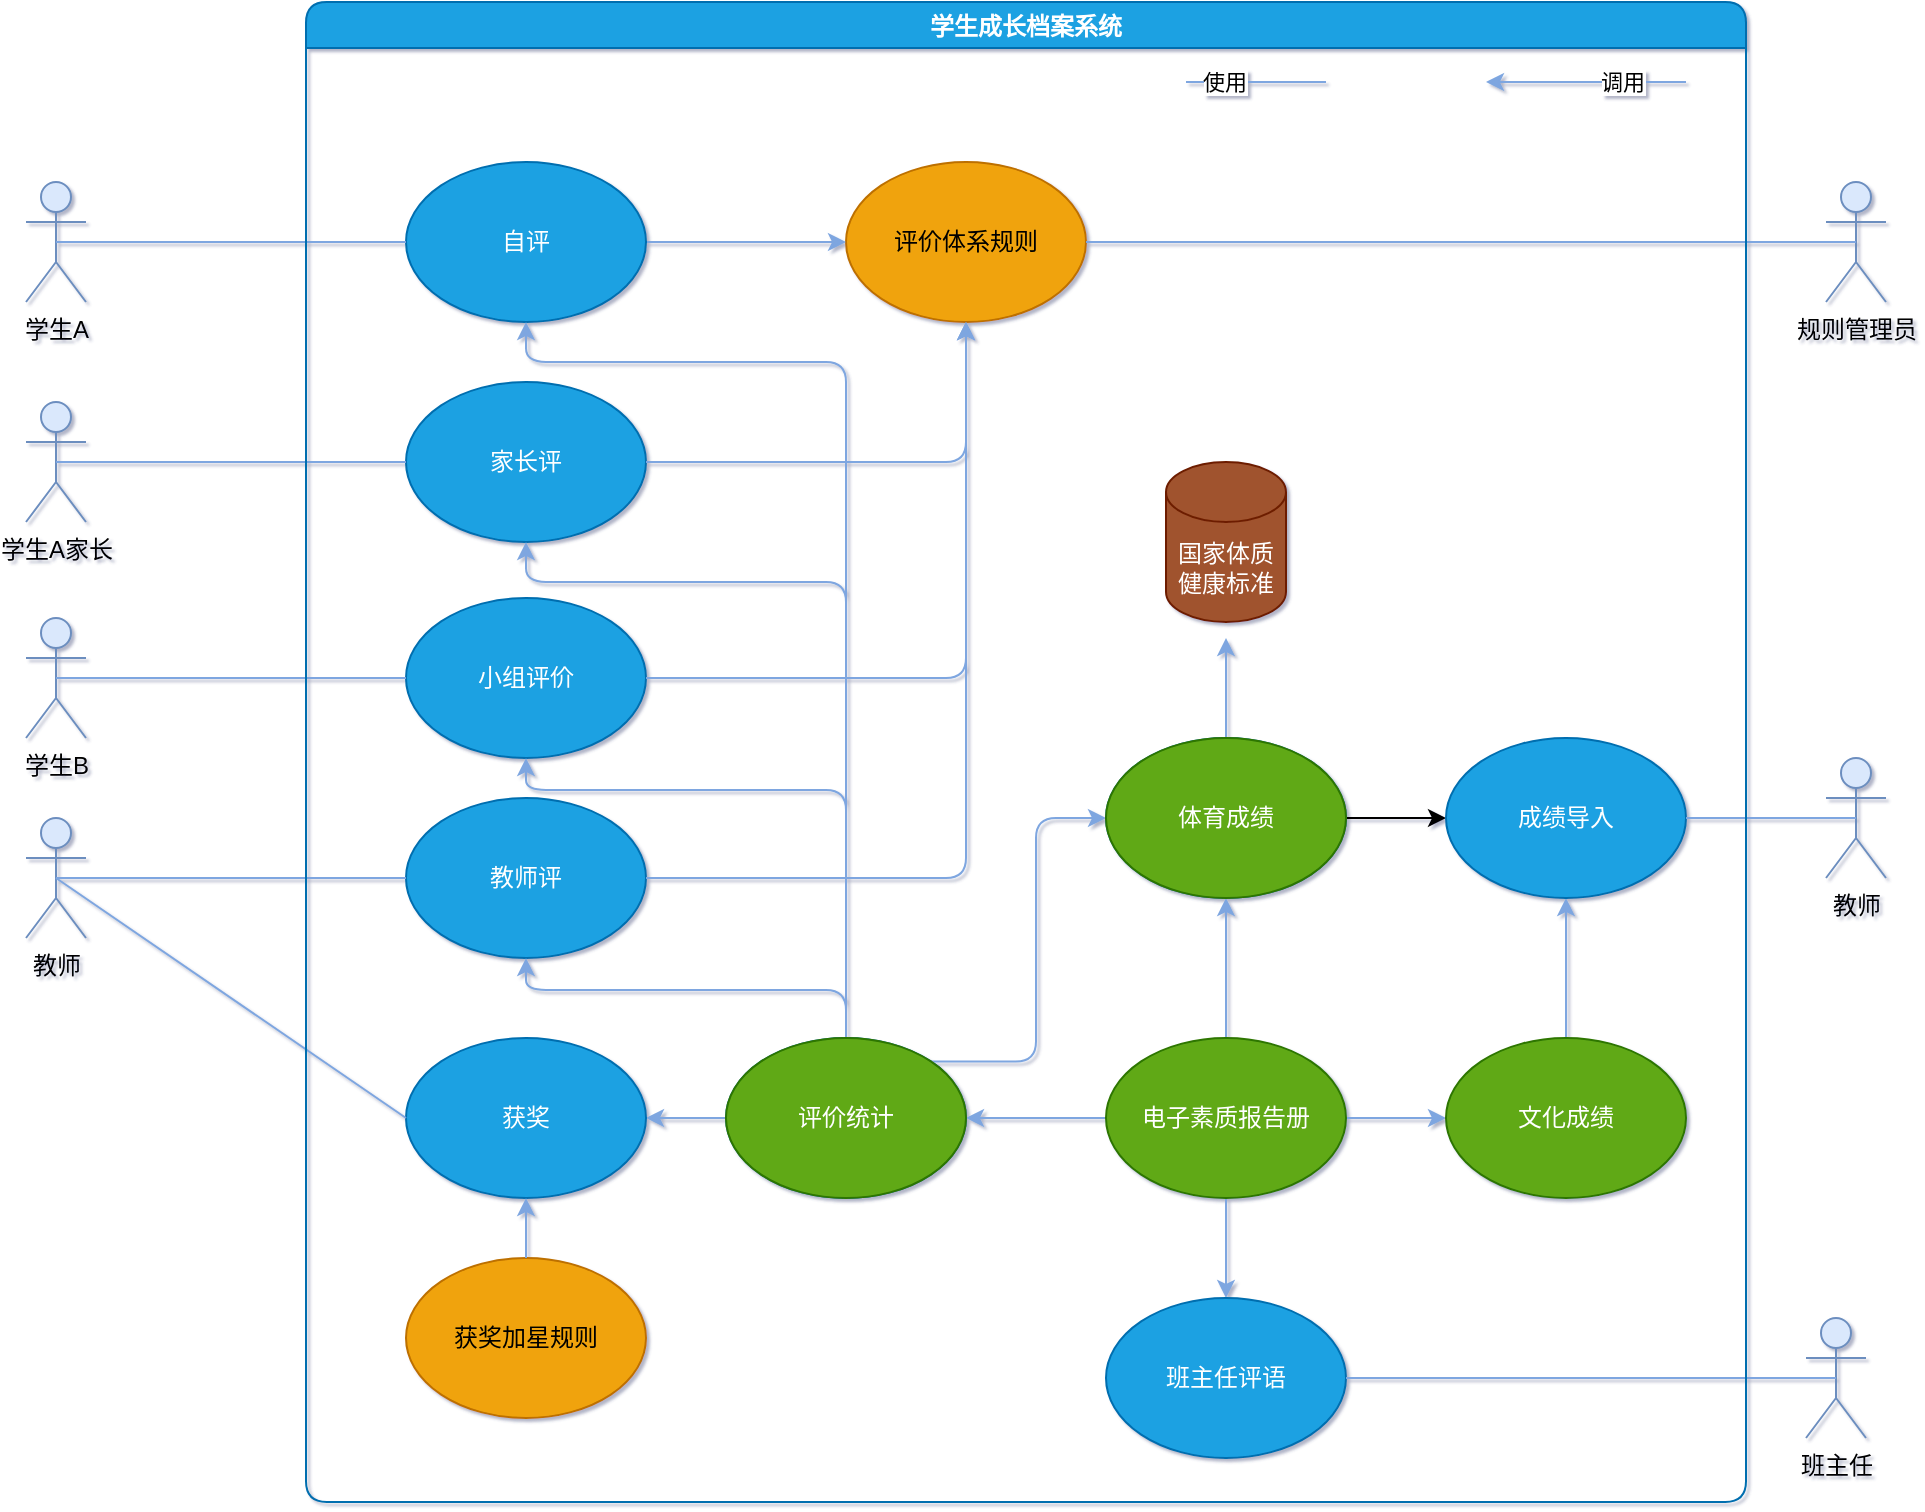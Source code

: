 <mxfile version="14.9.3" type="github" pages="2">
  <diagram id="prtHgNgQTEPvFCAcTncT" name="Page-1">
    <mxGraphModel dx="683" dy="752" grid="0" gridSize="10" guides="1" tooltips="1" connect="1" arrows="1" fold="1" page="0" pageScale="1" pageWidth="827" pageHeight="1169" background="none" math="0" shadow="1">
      <root>
        <mxCell id="0" />
        <mxCell id="1" parent="0" />
        <mxCell id="MDJzfDRsQ1mTerN8lBSb-1" value="规则管理员" style="shape=umlActor;verticalLabelPosition=bottom;verticalAlign=top;html=1;outlineConnect=0;fillColor=#dae8fc;strokeColor=#6c8ebf;rounded=1;" parent="1" vertex="1">
          <mxGeometry x="1030" y="310" width="30" height="60" as="geometry" />
        </mxCell>
        <mxCell id="MDJzfDRsQ1mTerN8lBSb-3" value="学生A" style="shape=umlActor;verticalLabelPosition=bottom;verticalAlign=top;html=1;outlineConnect=0;fillColor=#dae8fc;strokeColor=#6c8ebf;rounded=1;" parent="1" vertex="1">
          <mxGeometry x="130" y="310" width="30" height="60" as="geometry" />
        </mxCell>
        <mxCell id="MDJzfDRsQ1mTerN8lBSb-4" value="学生B" style="shape=umlActor;verticalLabelPosition=bottom;verticalAlign=top;html=1;outlineConnect=0;fillColor=#dae8fc;strokeColor=#6c8ebf;rounded=1;" parent="1" vertex="1">
          <mxGeometry x="130" y="528" width="30" height="60" as="geometry" />
        </mxCell>
        <mxCell id="MDJzfDRsQ1mTerN8lBSb-5" value="学生A家长" style="shape=umlActor;verticalLabelPosition=bottom;verticalAlign=top;html=1;outlineConnect=0;fillColor=#dae8fc;strokeColor=#6c8ebf;rounded=1;" parent="1" vertex="1">
          <mxGeometry x="130" y="420" width="30" height="60" as="geometry" />
        </mxCell>
        <mxCell id="MDJzfDRsQ1mTerN8lBSb-6" value="教师" style="shape=umlActor;verticalLabelPosition=bottom;verticalAlign=top;html=1;outlineConnect=0;fillColor=#dae8fc;strokeColor=#6c8ebf;rounded=1;" parent="1" vertex="1">
          <mxGeometry x="130" y="628" width="30" height="60" as="geometry" />
        </mxCell>
        <mxCell id="MDJzfDRsQ1mTerN8lBSb-7" value="评价体系规则" style="ellipse;whiteSpace=wrap;html=1;fillColor=#f0a30a;strokeColor=#BD7000;fontColor=#000000;rounded=1;" parent="1" vertex="1">
          <mxGeometry x="540" y="300" width="120" height="80" as="geometry" />
        </mxCell>
        <mxCell id="kHKhQP7QaM05DCIvFR9r-2" value="" style="endArrow=none;html=1;exitX=0.5;exitY=0.5;exitDx=0;exitDy=0;exitPerimeter=0;entryX=1;entryY=0.5;entryDx=0;entryDy=0;strokeColor=#7EA6E0;" parent="1" source="MDJzfDRsQ1mTerN8lBSb-1" target="MDJzfDRsQ1mTerN8lBSb-7" edge="1">
          <mxGeometry width="50" height="50" relative="1" as="geometry">
            <mxPoint x="440" y="230" as="sourcePoint" />
            <mxPoint x="670" y="200" as="targetPoint" />
          </mxGeometry>
        </mxCell>
        <mxCell id="kHKhQP7QaM05DCIvFR9r-14" value="" style="edgeStyle=orthogonalEdgeStyle;orthogonalLoop=1;jettySize=auto;html=1;strokeColor=#7EA6E0;" parent="1" source="kHKhQP7QaM05DCIvFR9r-3" target="MDJzfDRsQ1mTerN8lBSb-7" edge="1">
          <mxGeometry relative="1" as="geometry" />
        </mxCell>
        <mxCell id="kHKhQP7QaM05DCIvFR9r-3" value="自评" style="ellipse;whiteSpace=wrap;html=1;fillColor=#1ba1e2;strokeColor=#006EAF;fontColor=#ffffff;rounded=1;" parent="1" vertex="1">
          <mxGeometry x="320" y="300" width="120" height="80" as="geometry" />
        </mxCell>
        <mxCell id="kHKhQP7QaM05DCIvFR9r-4" value="家长评" style="ellipse;whiteSpace=wrap;html=1;fillColor=#1ba1e2;strokeColor=#006EAF;fontColor=#ffffff;rounded=1;" parent="1" vertex="1">
          <mxGeometry x="320" y="410" width="120" height="80" as="geometry" />
        </mxCell>
        <mxCell id="kHKhQP7QaM05DCIvFR9r-5" value="教师评" style="ellipse;whiteSpace=wrap;html=1;fillColor=#1ba1e2;strokeColor=#006EAF;fontColor=#ffffff;rounded=1;" parent="1" vertex="1">
          <mxGeometry x="320" y="618" width="120" height="80" as="geometry" />
        </mxCell>
        <mxCell id="kHKhQP7QaM05DCIvFR9r-7" value="小组评价" style="ellipse;whiteSpace=wrap;html=1;fillColor=#1ba1e2;strokeColor=#006EAF;fontColor=#ffffff;rounded=1;" parent="1" vertex="1">
          <mxGeometry x="320" y="518" width="120" height="80" as="geometry" />
        </mxCell>
        <mxCell id="kHKhQP7QaM05DCIvFR9r-8" value="" style="endArrow=none;html=1;exitX=0.5;exitY=0.5;exitDx=0;exitDy=0;exitPerimeter=0;strokeWidth=1;strokeColor=#7EA6E0;" parent="1" source="MDJzfDRsQ1mTerN8lBSb-3" target="kHKhQP7QaM05DCIvFR9r-3" edge="1">
          <mxGeometry width="50" height="50" relative="1" as="geometry">
            <mxPoint x="145" y="349.5" as="sourcePoint" />
            <mxPoint x="320" y="349.5" as="targetPoint" />
          </mxGeometry>
        </mxCell>
        <mxCell id="kHKhQP7QaM05DCIvFR9r-9" value="" style="endArrow=none;html=1;exitX=0.5;exitY=0.5;exitDx=0;exitDy=0;exitPerimeter=0;entryX=0;entryY=0.5;entryDx=0;entryDy=0;strokeWidth=1;strokeColor=#7EA6E0;" parent="1" source="MDJzfDRsQ1mTerN8lBSb-6" target="kHKhQP7QaM05DCIvFR9r-5" edge="1">
          <mxGeometry width="50" height="50" relative="1" as="geometry">
            <mxPoint x="155" y="358" as="sourcePoint" />
            <mxPoint x="330" y="358" as="targetPoint" />
          </mxGeometry>
        </mxCell>
        <mxCell id="kHKhQP7QaM05DCIvFR9r-10" value="" style="endArrow=none;html=1;exitX=0.5;exitY=0.5;exitDx=0;exitDy=0;exitPerimeter=0;entryX=0;entryY=0.5;entryDx=0;entryDy=0;strokeWidth=1;strokeColor=#7EA6E0;" parent="1" source="MDJzfDRsQ1mTerN8lBSb-4" target="kHKhQP7QaM05DCIvFR9r-7" edge="1">
          <mxGeometry width="50" height="50" relative="1" as="geometry">
            <mxPoint x="165" y="368" as="sourcePoint" />
            <mxPoint x="340" y="368" as="targetPoint" />
          </mxGeometry>
        </mxCell>
        <mxCell id="kHKhQP7QaM05DCIvFR9r-11" value="" style="endArrow=none;html=1;exitX=0.5;exitY=0.5;exitDx=0;exitDy=0;exitPerimeter=0;entryX=0;entryY=0.5;entryDx=0;entryDy=0;strokeWidth=1;strokeColor=#7EA6E0;" parent="1" source="MDJzfDRsQ1mTerN8lBSb-5" target="kHKhQP7QaM05DCIvFR9r-4" edge="1">
          <mxGeometry width="50" height="50" relative="1" as="geometry">
            <mxPoint x="175" y="370" as="sourcePoint" />
            <mxPoint x="350" y="370" as="targetPoint" />
          </mxGeometry>
        </mxCell>
        <mxCell id="kHKhQP7QaM05DCIvFR9r-15" value="" style="edgeStyle=orthogonalEdgeStyle;orthogonalLoop=1;jettySize=auto;html=1;exitX=1;exitY=0.5;exitDx=0;exitDy=0;entryX=0.5;entryY=1;entryDx=0;entryDy=0;strokeColor=#7EA6E0;" parent="1" source="kHKhQP7QaM05DCIvFR9r-5" target="MDJzfDRsQ1mTerN8lBSb-7" edge="1">
          <mxGeometry relative="1" as="geometry">
            <mxPoint x="450" y="350" as="sourcePoint" />
            <mxPoint x="560" y="350" as="targetPoint" />
          </mxGeometry>
        </mxCell>
        <mxCell id="kHKhQP7QaM05DCIvFR9r-16" value="" style="edgeStyle=orthogonalEdgeStyle;orthogonalLoop=1;jettySize=auto;html=1;exitX=1;exitY=0.5;exitDx=0;exitDy=0;entryX=0.5;entryY=1;entryDx=0;entryDy=0;strokeColor=#7EA6E0;" parent="1" source="kHKhQP7QaM05DCIvFR9r-7" target="MDJzfDRsQ1mTerN8lBSb-7" edge="1">
          <mxGeometry relative="1" as="geometry">
            <mxPoint x="460" y="360" as="sourcePoint" />
            <mxPoint x="570" y="360" as="targetPoint" />
          </mxGeometry>
        </mxCell>
        <mxCell id="kHKhQP7QaM05DCIvFR9r-17" value="" style="edgeStyle=orthogonalEdgeStyle;orthogonalLoop=1;jettySize=auto;html=1;exitX=1;exitY=0.5;exitDx=0;exitDy=0;entryX=0.5;entryY=1;entryDx=0;entryDy=0;strokeColor=#7EA6E0;" parent="1" source="kHKhQP7QaM05DCIvFR9r-4" target="MDJzfDRsQ1mTerN8lBSb-7" edge="1">
          <mxGeometry relative="1" as="geometry">
            <mxPoint x="470" y="370" as="sourcePoint" />
            <mxPoint x="580" y="370" as="targetPoint" />
          </mxGeometry>
        </mxCell>
        <mxCell id="kHKhQP7QaM05DCIvFR9r-19" value="" style="edgeStyle=orthogonalEdgeStyle;orthogonalLoop=1;jettySize=auto;html=1;exitX=0.5;exitY=0;exitDx=0;exitDy=0;strokeColor=#7EA6E0;entryX=0.5;entryY=1;entryDx=0;entryDy=0;" parent="1" source="kHKhQP7QaM05DCIvFR9r-18" target="kHKhQP7QaM05DCIvFR9r-5" edge="1">
          <mxGeometry relative="1" as="geometry">
            <Array as="points">
              <mxPoint x="540" y="714" />
              <mxPoint x="380" y="714" />
            </Array>
            <mxPoint x="380" y="694" as="targetPoint" />
          </mxGeometry>
        </mxCell>
        <mxCell id="kHKhQP7QaM05DCIvFR9r-25" value="" style="edgeStyle=orthogonalEdgeStyle;orthogonalLoop=1;jettySize=auto;html=1;strokeColor=#7EA6E0;" parent="1" source="kHKhQP7QaM05DCIvFR9r-18" target="kHKhQP7QaM05DCIvFR9r-24" edge="1">
          <mxGeometry relative="1" as="geometry" />
        </mxCell>
        <mxCell id="kHKhQP7QaM05DCIvFR9r-18" value="评价统计" style="ellipse;whiteSpace=wrap;html=1;fillColor=#1ba1e2;strokeColor=#006EAF;fontColor=#ffffff;rounded=1;" parent="1" vertex="1">
          <mxGeometry x="480" y="738" width="120" height="80" as="geometry" />
        </mxCell>
        <mxCell id="kHKhQP7QaM05DCIvFR9r-20" value="" style="edgeStyle=orthogonalEdgeStyle;orthogonalLoop=1;jettySize=auto;html=1;entryX=0.5;entryY=1;entryDx=0;entryDy=0;exitX=0.5;exitY=0;exitDx=0;exitDy=0;strokeColor=#7EA6E0;" parent="1" source="kHKhQP7QaM05DCIvFR9r-18" target="kHKhQP7QaM05DCIvFR9r-3" edge="1">
          <mxGeometry relative="1" as="geometry">
            <mxPoint x="540" y="780" as="sourcePoint" />
            <mxPoint x="390" y="700" as="targetPoint" />
            <Array as="points">
              <mxPoint x="540" y="400" />
              <mxPoint x="380" y="400" />
            </Array>
          </mxGeometry>
        </mxCell>
        <mxCell id="kHKhQP7QaM05DCIvFR9r-21" value="" style="edgeStyle=orthogonalEdgeStyle;orthogonalLoop=1;jettySize=auto;html=1;exitX=0.5;exitY=0;exitDx=0;exitDy=0;entryX=0.5;entryY=1;entryDx=0;entryDy=0;strokeColor=#7EA6E0;" parent="1" source="kHKhQP7QaM05DCIvFR9r-18" target="kHKhQP7QaM05DCIvFR9r-4" edge="1">
          <mxGeometry relative="1" as="geometry">
            <mxPoint x="550" y="790" as="sourcePoint" />
            <mxPoint x="540" y="550" as="targetPoint" />
            <Array as="points">
              <mxPoint x="540" y="510" />
              <mxPoint x="380" y="510" />
            </Array>
          </mxGeometry>
        </mxCell>
        <mxCell id="kHKhQP7QaM05DCIvFR9r-22" value="" style="edgeStyle=orthogonalEdgeStyle;orthogonalLoop=1;jettySize=auto;html=1;exitX=0.5;exitY=0;exitDx=0;exitDy=0;entryX=0.5;entryY=1;entryDx=0;entryDy=0;strokeColor=#7EA6E0;" parent="1" source="kHKhQP7QaM05DCIvFR9r-18" target="kHKhQP7QaM05DCIvFR9r-7" edge="1">
          <mxGeometry relative="1" as="geometry">
            <mxPoint x="560" y="808" as="sourcePoint" />
            <mxPoint x="540" y="638" as="targetPoint" />
            <Array as="points">
              <mxPoint x="540" y="614" />
              <mxPoint x="380" y="614" />
            </Array>
          </mxGeometry>
        </mxCell>
        <mxCell id="kHKhQP7QaM05DCIvFR9r-24" value="获奖" style="ellipse;whiteSpace=wrap;html=1;fillColor=#1ba1e2;strokeColor=#006EAF;fontColor=#ffffff;rounded=1;" parent="1" vertex="1">
          <mxGeometry x="320" y="738" width="120" height="80" as="geometry" />
        </mxCell>
        <mxCell id="kHKhQP7QaM05DCIvFR9r-26" value="" style="endArrow=none;html=1;exitX=0.5;exitY=0.5;exitDx=0;exitDy=0;exitPerimeter=0;entryX=0;entryY=0.5;entryDx=0;entryDy=0;strokeWidth=1;strokeColor=#7EA6E0;" parent="1" source="MDJzfDRsQ1mTerN8lBSb-6" target="kHKhQP7QaM05DCIvFR9r-24" edge="1">
          <mxGeometry width="50" height="50" relative="1" as="geometry">
            <mxPoint x="155" y="668" as="sourcePoint" />
            <mxPoint x="330" y="668" as="targetPoint" />
          </mxGeometry>
        </mxCell>
        <mxCell id="kHKhQP7QaM05DCIvFR9r-28" value="" style="edgeStyle=orthogonalEdgeStyle;orthogonalLoop=1;jettySize=auto;html=1;strokeColor=#7EA6E0;" parent="1" source="kHKhQP7QaM05DCIvFR9r-27" target="kHKhQP7QaM05DCIvFR9r-18" edge="1">
          <mxGeometry relative="1" as="geometry" />
        </mxCell>
        <mxCell id="kHKhQP7QaM05DCIvFR9r-32" value="" style="edgeStyle=orthogonalEdgeStyle;orthogonalLoop=1;jettySize=auto;html=1;strokeColor=#7EA6E0;" parent="1" source="kHKhQP7QaM05DCIvFR9r-27" target="kHKhQP7QaM05DCIvFR9r-30" edge="1">
          <mxGeometry relative="1" as="geometry" />
        </mxCell>
        <mxCell id="kHKhQP7QaM05DCIvFR9r-33" value="" style="edgeStyle=orthogonalEdgeStyle;orthogonalLoop=1;jettySize=auto;html=1;strokeColor=#7EA6E0;" parent="1" source="kHKhQP7QaM05DCIvFR9r-27" target="kHKhQP7QaM05DCIvFR9r-29" edge="1">
          <mxGeometry relative="1" as="geometry" />
        </mxCell>
        <mxCell id="kHKhQP7QaM05DCIvFR9r-36" value="" style="edgeStyle=orthogonalEdgeStyle;orthogonalLoop=1;jettySize=auto;html=1;strokeColor=#7EA6E0;" parent="1" source="kHKhQP7QaM05DCIvFR9r-27" target="kHKhQP7QaM05DCIvFR9r-35" edge="1">
          <mxGeometry relative="1" as="geometry" />
        </mxCell>
        <mxCell id="kHKhQP7QaM05DCIvFR9r-27" value="电子素质报告册" style="ellipse;whiteSpace=wrap;html=1;fillColor=#60a917;strokeColor=#2D7600;fontColor=#ffffff;rounded=1;" parent="1" vertex="1">
          <mxGeometry x="670" y="738" width="120" height="80" as="geometry" />
        </mxCell>
        <mxCell id="kHKhQP7QaM05DCIvFR9r-38" value="" style="edgeStyle=orthogonalEdgeStyle;orthogonalLoop=1;jettySize=auto;html=1;strokeColor=#7EA6E0;" parent="1" source="kHKhQP7QaM05DCIvFR9r-29" target="kHKhQP7QaM05DCIvFR9r-37" edge="1">
          <mxGeometry relative="1" as="geometry" />
        </mxCell>
        <mxCell id="kHKhQP7QaM05DCIvFR9r-29" value="文化成绩" style="ellipse;whiteSpace=wrap;html=1;fillColor=#60a917;strokeColor=#2D7600;fontColor=#ffffff;rounded=1;" parent="1" vertex="1">
          <mxGeometry x="840" y="738" width="120" height="80" as="geometry" />
        </mxCell>
        <mxCell id="kHKhQP7QaM05DCIvFR9r-39" value="" style="edgeStyle=orthogonalEdgeStyle;orthogonalLoop=1;jettySize=auto;html=1;" parent="1" source="kHKhQP7QaM05DCIvFR9r-30" target="kHKhQP7QaM05DCIvFR9r-37" edge="1">
          <mxGeometry relative="1" as="geometry" />
        </mxCell>
        <mxCell id="kHKhQP7QaM05DCIvFR9r-41" value="" style="edgeStyle=orthogonalEdgeStyle;orthogonalLoop=1;jettySize=auto;html=1;strokeColor=#7EA6E0;" parent="1" source="kHKhQP7QaM05DCIvFR9r-30" edge="1">
          <mxGeometry relative="1" as="geometry">
            <mxPoint x="730" y="538" as="targetPoint" />
          </mxGeometry>
        </mxCell>
        <mxCell id="kHKhQP7QaM05DCIvFR9r-30" value="体育成绩" style="ellipse;whiteSpace=wrap;html=1;fillColor=#1ba1e2;strokeColor=#006EAF;fontColor=#ffffff;rounded=1;" parent="1" vertex="1">
          <mxGeometry x="670" y="588" width="120" height="80" as="geometry" />
        </mxCell>
        <mxCell id="kHKhQP7QaM05DCIvFR9r-31" value="" style="edgeStyle=orthogonalEdgeStyle;orthogonalLoop=1;jettySize=auto;html=1;entryX=0;entryY=0.5;entryDx=0;entryDy=0;exitX=1;exitY=0;exitDx=0;exitDy=0;strokeColor=#7EA6E0;" parent="1" source="kHKhQP7QaM05DCIvFR9r-18" target="kHKhQP7QaM05DCIvFR9r-30" edge="1">
          <mxGeometry relative="1" as="geometry">
            <mxPoint x="680" y="788" as="sourcePoint" />
            <mxPoint x="610" y="788" as="targetPoint" />
          </mxGeometry>
        </mxCell>
        <mxCell id="kHKhQP7QaM05DCIvFR9r-35" value="班主任评语" style="ellipse;whiteSpace=wrap;html=1;fillColor=#1ba1e2;strokeColor=#006EAF;fontColor=#ffffff;rounded=1;" parent="1" vertex="1">
          <mxGeometry x="670" y="868" width="120" height="80" as="geometry" />
        </mxCell>
        <mxCell id="kHKhQP7QaM05DCIvFR9r-37" value="成绩导入" style="ellipse;whiteSpace=wrap;html=1;fillColor=#1ba1e2;strokeColor=#006EAF;fontColor=#ffffff;rounded=1;" parent="1" vertex="1">
          <mxGeometry x="840" y="588" width="120" height="80" as="geometry" />
        </mxCell>
        <mxCell id="kHKhQP7QaM05DCIvFR9r-40" value="国家体质健康标准" style="shape=cylinder3;whiteSpace=wrap;html=1;boundedLbl=1;backgroundOutline=1;size=15;fillColor=#a0522d;strokeColor=#6D1F00;fontColor=#ffffff;rounded=1;" parent="1" vertex="1">
          <mxGeometry x="700" y="450" width="60" height="80" as="geometry" />
        </mxCell>
        <mxCell id="kHKhQP7QaM05DCIvFR9r-42" value="教师" style="shape=umlActor;verticalLabelPosition=bottom;verticalAlign=top;html=1;outlineConnect=0;fillColor=#dae8fc;strokeColor=#6c8ebf;rounded=1;" parent="1" vertex="1">
          <mxGeometry x="1030" y="598" width="30" height="60" as="geometry" />
        </mxCell>
        <mxCell id="kHKhQP7QaM05DCIvFR9r-44" value="" style="endArrow=none;html=1;exitX=1;exitY=0.5;exitDx=0;exitDy=0;entryX=0.5;entryY=0.5;entryDx=0;entryDy=0;entryPerimeter=0;strokeColor=#7EA6E0;" parent="1" source="kHKhQP7QaM05DCIvFR9r-37" target="kHKhQP7QaM05DCIvFR9r-42" edge="1">
          <mxGeometry width="50" height="50" relative="1" as="geometry">
            <mxPoint x="960" y="588" as="sourcePoint" />
            <mxPoint x="1010" y="538" as="targetPoint" />
          </mxGeometry>
        </mxCell>
        <mxCell id="kHKhQP7QaM05DCIvFR9r-45" value="班主任" style="shape=umlActor;verticalLabelPosition=bottom;verticalAlign=top;html=1;outlineConnect=0;fillColor=#dae8fc;strokeColor=#6c8ebf;rounded=1;" parent="1" vertex="1">
          <mxGeometry x="1020" y="878" width="30" height="60" as="geometry" />
        </mxCell>
        <mxCell id="kHKhQP7QaM05DCIvFR9r-46" value="" style="endArrow=none;html=1;exitX=1;exitY=0.5;exitDx=0;exitDy=0;entryX=0.5;entryY=0.5;entryDx=0;entryDy=0;entryPerimeter=0;strokeColor=#7EA6E0;" parent="1" source="kHKhQP7QaM05DCIvFR9r-35" target="kHKhQP7QaM05DCIvFR9r-45" edge="1">
          <mxGeometry width="50" height="50" relative="1" as="geometry">
            <mxPoint x="970" y="638" as="sourcePoint" />
            <mxPoint x="1035" y="638" as="targetPoint" />
          </mxGeometry>
        </mxCell>
        <mxCell id="kHKhQP7QaM05DCIvFR9r-47" value="学生成长档案系统" style="swimlane;fillColor=#1ba1e2;strokeColor=#006EAF;fontColor=#ffffff;rounded=1;" parent="1" vertex="1">
          <mxGeometry x="270" y="220" width="720" height="750" as="geometry" />
        </mxCell>
        <mxCell id="kHKhQP7QaM05DCIvFR9r-52" value="获奖加星规则" style="ellipse;whiteSpace=wrap;html=1;fillColor=#f0a30a;strokeColor=#BD7000;fontColor=#000000;rounded=1;" parent="kHKhQP7QaM05DCIvFR9r-47" vertex="1">
          <mxGeometry x="50" y="628" width="120" height="80" as="geometry" />
        </mxCell>
        <mxCell id="kHKhQP7QaM05DCIvFR9r-48" value="" style="endArrow=classic;html=1;strokeColor=#7EA6E0;" parent="1" edge="1">
          <mxGeometry width="50" height="50" relative="1" as="geometry">
            <mxPoint x="960" y="260" as="sourcePoint" />
            <mxPoint x="860" y="260" as="targetPoint" />
          </mxGeometry>
        </mxCell>
        <mxCell id="kHKhQP7QaM05DCIvFR9r-49" value="调用" style="edgeLabel;html=1;align=center;verticalAlign=middle;resizable=0;points=[];rounded=1;" parent="kHKhQP7QaM05DCIvFR9r-48" vertex="1" connectable="0">
          <mxGeometry x="-0.347" relative="1" as="geometry">
            <mxPoint as="offset" />
          </mxGeometry>
        </mxCell>
        <mxCell id="kHKhQP7QaM05DCIvFR9r-50" value="" style="endArrow=none;html=1;strokeColor=#7EA6E0;" parent="1" edge="1">
          <mxGeometry width="50" height="50" relative="1" as="geometry">
            <mxPoint x="710" y="260" as="sourcePoint" />
            <mxPoint x="780" y="260" as="targetPoint" />
          </mxGeometry>
        </mxCell>
        <mxCell id="kHKhQP7QaM05DCIvFR9r-51" value="使用" style="edgeLabel;html=1;align=center;verticalAlign=middle;resizable=0;points=[];rounded=1;" parent="kHKhQP7QaM05DCIvFR9r-50" vertex="1" connectable="0">
          <mxGeometry x="-0.471" relative="1" as="geometry">
            <mxPoint as="offset" />
          </mxGeometry>
        </mxCell>
        <mxCell id="kHKhQP7QaM05DCIvFR9r-53" value="" style="edgeStyle=orthogonalEdgeStyle;orthogonalLoop=1;jettySize=auto;html=1;strokeColor=#7EA6E0;" parent="1" source="kHKhQP7QaM05DCIvFR9r-52" target="kHKhQP7QaM05DCIvFR9r-24" edge="1">
          <mxGeometry relative="1" as="geometry" />
        </mxCell>
        <mxCell id="CbwyPfm9dWkbQgezniKC-1" value="体育成绩" style="ellipse;whiteSpace=wrap;html=1;fillColor=#60a917;strokeColor=#2D7600;fontColor=#ffffff;rounded=1;" vertex="1" parent="1">
          <mxGeometry x="670" y="588" width="120" height="80" as="geometry" />
        </mxCell>
        <mxCell id="CbwyPfm9dWkbQgezniKC-2" value="评价统计" style="ellipse;whiteSpace=wrap;html=1;fillColor=#60a917;strokeColor=#2D7600;fontColor=#ffffff;rounded=1;" vertex="1" parent="1">
          <mxGeometry x="480" y="738" width="120" height="80" as="geometry" />
        </mxCell>
      </root>
    </mxGraphModel>
  </diagram>
  <diagram id="WtOez47tnb7DD-74KGKD" name="第 2 页">
    <mxGraphModel dx="1239" dy="725" grid="1" gridSize="10" guides="1" tooltips="1" connect="1" arrows="1" fold="1" page="1" pageScale="1" pageWidth="827" pageHeight="1169" math="0" shadow="0">
      <root>
        <mxCell id="FB2xI4p4XmAMBpEHWT6F-0" />
        <mxCell id="FB2xI4p4XmAMBpEHWT6F-1" parent="FB2xI4p4XmAMBpEHWT6F-0" />
        <mxCell id="FB2xI4p4XmAMBpEHWT6F-12" value="评价流程" style="swimlane;html=1;childLayout=stackLayout;resizeParent=1;resizeParentMax=0;startSize=20;" vertex="1" parent="FB2xI4p4XmAMBpEHWT6F-1">
          <mxGeometry x="40" y="40" width="600" height="480" as="geometry" />
        </mxCell>
        <mxCell id="FB2xI4p4XmAMBpEHWT6F-13" value="管理员" style="swimlane;html=1;startSize=20;" vertex="1" parent="FB2xI4p4XmAMBpEHWT6F-12">
          <mxGeometry y="20" width="120" height="460" as="geometry" />
        </mxCell>
        <mxCell id="ZuD5uatPbh2SMOng7oAO-5" value="" style="strokeWidth=2;html=1;shape=mxgraph.flowchart.start_1;whiteSpace=wrap;" vertex="1" parent="FB2xI4p4XmAMBpEHWT6F-13">
          <mxGeometry x="10" y="40" width="100" height="60" as="geometry" />
        </mxCell>
        <mxCell id="FB2xI4p4XmAMBpEHWT6F-14" value="学生A" style="swimlane;html=1;startSize=20;" vertex="1" parent="FB2xI4p4XmAMBpEHWT6F-12">
          <mxGeometry x="120" y="20" width="120" height="460" as="geometry" />
        </mxCell>
        <mxCell id="FB2xI4p4XmAMBpEHWT6F-15" value="学生A家长" style="swimlane;html=1;startSize=20;" vertex="1" parent="FB2xI4p4XmAMBpEHWT6F-12">
          <mxGeometry x="240" y="20" width="120" height="460" as="geometry" />
        </mxCell>
        <mxCell id="ZuD5uatPbh2SMOng7oAO-3" value="学生B" style="swimlane;html=1;startSize=20;" vertex="1" parent="FB2xI4p4XmAMBpEHWT6F-12">
          <mxGeometry x="360" y="20" width="120" height="460" as="geometry" />
        </mxCell>
        <mxCell id="ZuD5uatPbh2SMOng7oAO-2" value="教师" style="swimlane;html=1;startSize=20;" vertex="1" parent="FB2xI4p4XmAMBpEHWT6F-12">
          <mxGeometry x="480" y="20" width="120" height="460" as="geometry" />
        </mxCell>
      </root>
    </mxGraphModel>
  </diagram>
</mxfile>
